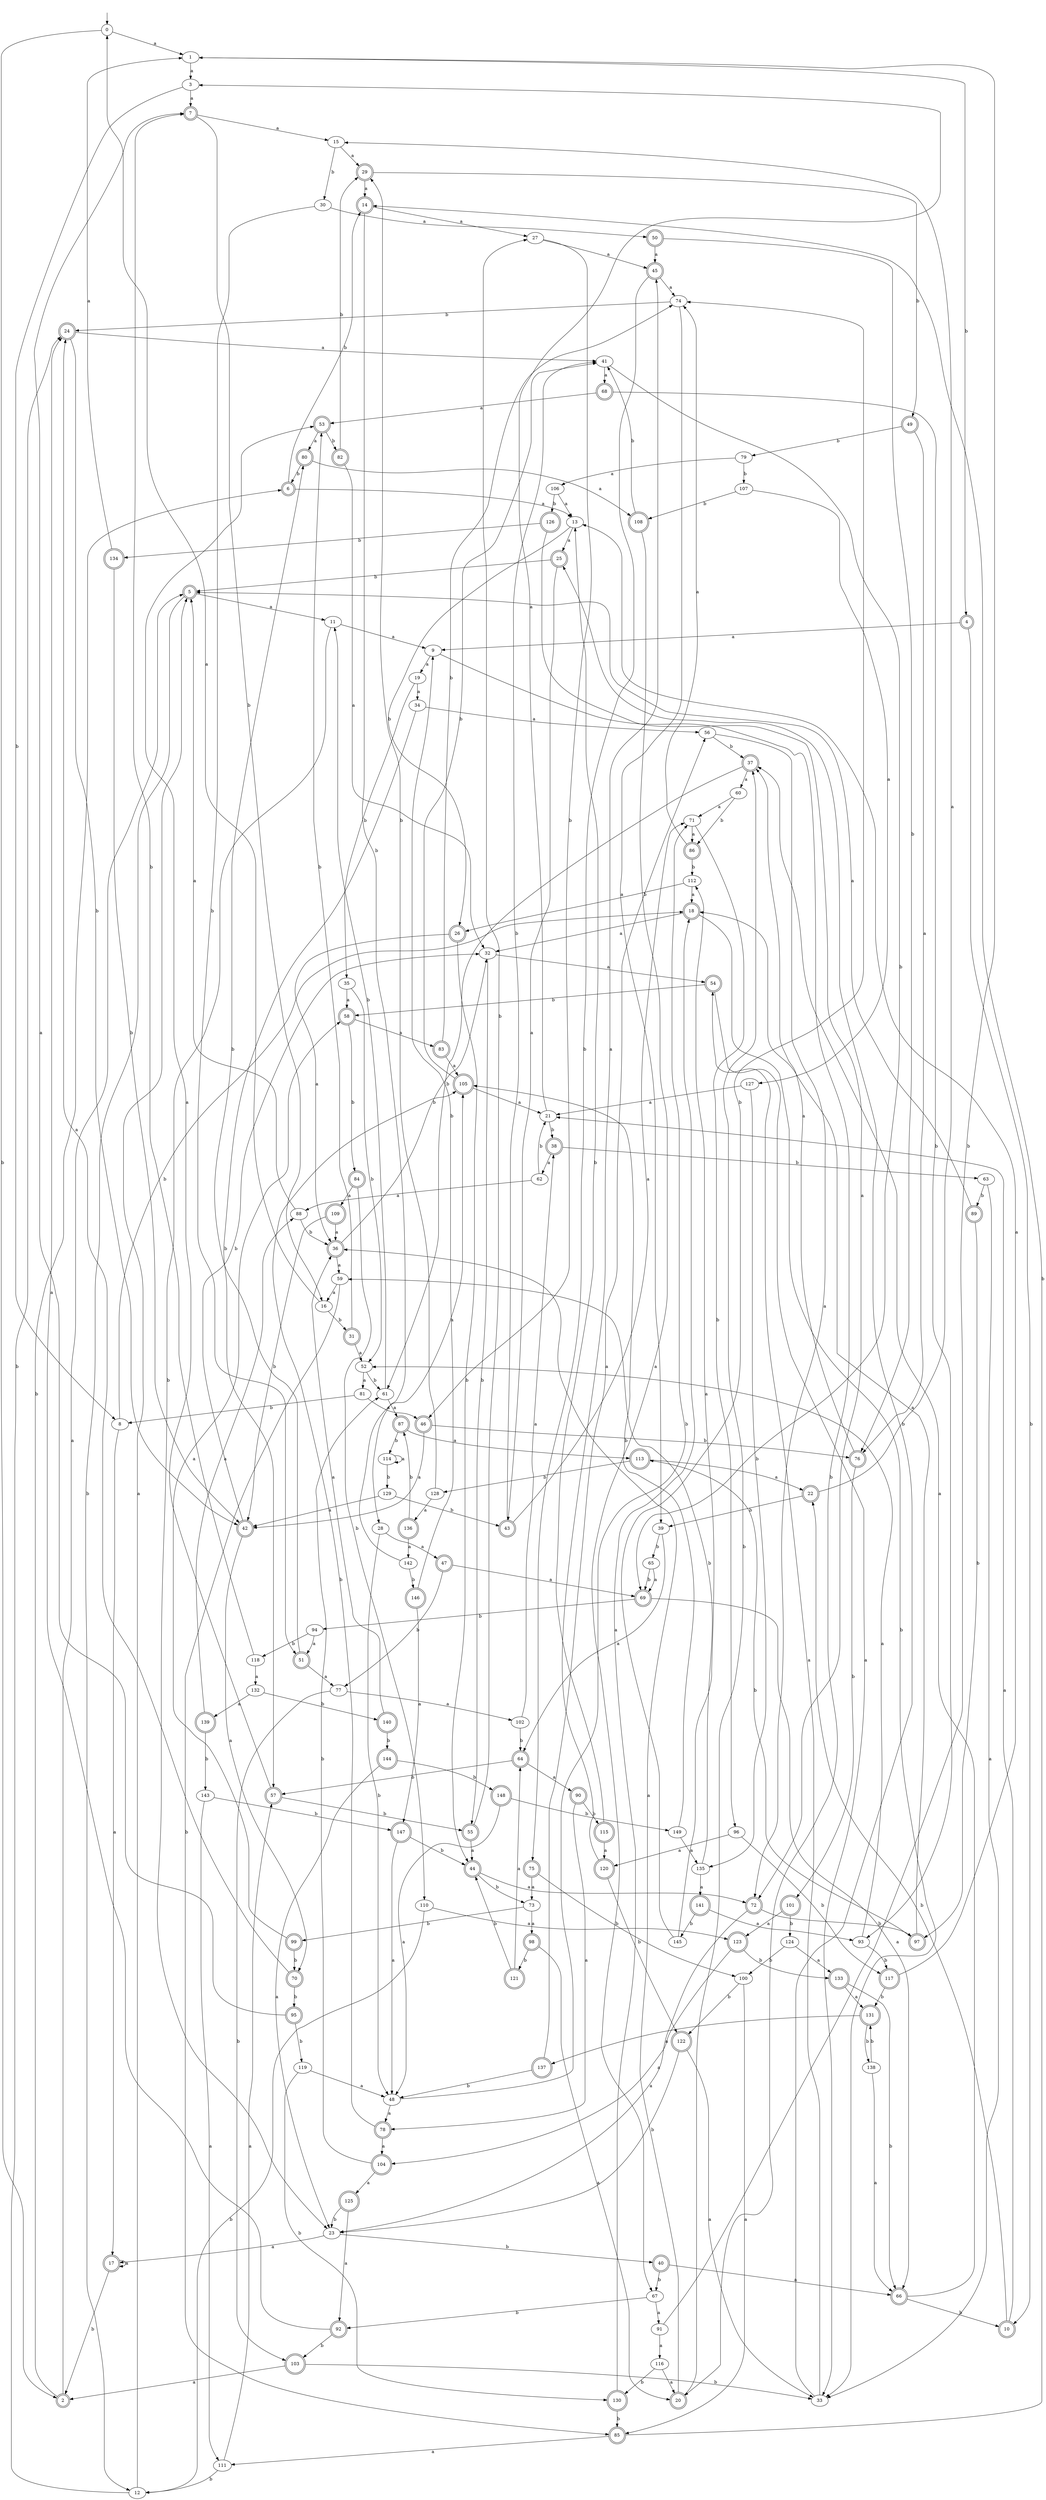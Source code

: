 digraph RandomDFA {
  __start0 [label="", shape=none];
  __start0 -> 0 [label=""];
  0 [shape=circle]
  0 -> 1 [label="a"]
  0 -> 2 [label="b"]
  1
  1 -> 3 [label="a"]
  1 -> 4 [label="b"]
  2 [shape=doublecircle]
  2 -> 5 [label="a"]
  2 -> 6 [label="b"]
  3
  3 -> 7 [label="a"]
  3 -> 8 [label="b"]
  4 [shape=doublecircle]
  4 -> 9 [label="a"]
  4 -> 10 [label="b"]
  5 [shape=doublecircle]
  5 -> 11 [label="a"]
  5 -> 12 [label="b"]
  6 [shape=doublecircle]
  6 -> 13 [label="a"]
  6 -> 14 [label="b"]
  7 [shape=doublecircle]
  7 -> 15 [label="a"]
  7 -> 16 [label="b"]
  8
  8 -> 17 [label="a"]
  8 -> 18 [label="b"]
  9
  9 -> 19 [label="a"]
  9 -> 20 [label="b"]
  10 [shape=doublecircle]
  10 -> 21 [label="a"]
  10 -> 22 [label="b"]
  11
  11 -> 9 [label="a"]
  11 -> 23 [label="b"]
  12
  12 -> 5 [label="a"]
  12 -> 24 [label="b"]
  13
  13 -> 25 [label="a"]
  13 -> 26 [label="b"]
  14 [shape=doublecircle]
  14 -> 27 [label="a"]
  14 -> 28 [label="b"]
  15
  15 -> 29 [label="a"]
  15 -> 30 [label="b"]
  16
  16 -> 0 [label="a"]
  16 -> 31 [label="b"]
  17 [shape=doublecircle]
  17 -> 17 [label="a"]
  17 -> 2 [label="b"]
  18 [shape=doublecircle]
  18 -> 32 [label="a"]
  18 -> 33 [label="b"]
  19
  19 -> 34 [label="a"]
  19 -> 35 [label="b"]
  20 [shape=doublecircle]
  20 -> 36 [label="a"]
  20 -> 37 [label="b"]
  21
  21 -> 3 [label="a"]
  21 -> 38 [label="b"]
  22 [shape=doublecircle]
  22 -> 15 [label="a"]
  22 -> 39 [label="b"]
  23
  23 -> 17 [label="a"]
  23 -> 40 [label="b"]
  24 [shape=doublecircle]
  24 -> 41 [label="a"]
  24 -> 42 [label="b"]
  25 [shape=doublecircle]
  25 -> 43 [label="a"]
  25 -> 5 [label="b"]
  26 [shape=doublecircle]
  26 -> 36 [label="a"]
  26 -> 44 [label="b"]
  27
  27 -> 45 [label="a"]
  27 -> 46 [label="b"]
  28
  28 -> 47 [label="a"]
  28 -> 48 [label="b"]
  29 [shape=doublecircle]
  29 -> 14 [label="a"]
  29 -> 49 [label="b"]
  30
  30 -> 50 [label="a"]
  30 -> 51 [label="b"]
  31 [shape=doublecircle]
  31 -> 52 [label="a"]
  31 -> 53 [label="b"]
  32
  32 -> 54 [label="a"]
  32 -> 55 [label="b"]
  33
  33 -> 54 [label="a"]
  33 -> 25 [label="b"]
  34
  34 -> 56 [label="a"]
  34 -> 57 [label="b"]
  35
  35 -> 58 [label="a"]
  35 -> 52 [label="b"]
  36 [shape=doublecircle]
  36 -> 59 [label="a"]
  36 -> 32 [label="b"]
  37 [shape=doublecircle]
  37 -> 60 [label="a"]
  37 -> 61 [label="b"]
  38 [shape=doublecircle]
  38 -> 62 [label="a"]
  38 -> 63 [label="b"]
  39
  39 -> 64 [label="a"]
  39 -> 65 [label="b"]
  40 [shape=doublecircle]
  40 -> 66 [label="a"]
  40 -> 67 [label="b"]
  41
  41 -> 68 [label="a"]
  41 -> 69 [label="b"]
  42 [shape=doublecircle]
  42 -> 70 [label="a"]
  42 -> 32 [label="b"]
  43 [shape=doublecircle]
  43 -> 71 [label="a"]
  43 -> 41 [label="b"]
  44 [shape=doublecircle]
  44 -> 72 [label="a"]
  44 -> 73 [label="b"]
  45 [shape=doublecircle]
  45 -> 74 [label="a"]
  45 -> 75 [label="b"]
  46 [shape=doublecircle]
  46 -> 42 [label="a"]
  46 -> 76 [label="b"]
  47 [shape=doublecircle]
  47 -> 69 [label="a"]
  47 -> 77 [label="b"]
  48
  48 -> 78 [label="a"]
  48 -> 71 [label="b"]
  49 [shape=doublecircle]
  49 -> 76 [label="a"]
  49 -> 79 [label="b"]
  50 [shape=doublecircle]
  50 -> 45 [label="a"]
  50 -> 76 [label="b"]
  51 [shape=doublecircle]
  51 -> 77 [label="a"]
  51 -> 80 [label="b"]
  52
  52 -> 81 [label="a"]
  52 -> 61 [label="b"]
  53 [shape=doublecircle]
  53 -> 80 [label="a"]
  53 -> 82 [label="b"]
  54 [shape=doublecircle]
  54 -> 33 [label="a"]
  54 -> 58 [label="b"]
  55 [shape=doublecircle]
  55 -> 44 [label="a"]
  55 -> 27 [label="b"]
  56
  56 -> 72 [label="a"]
  56 -> 37 [label="b"]
  57 [shape=doublecircle]
  57 -> 53 [label="a"]
  57 -> 55 [label="b"]
  58 [shape=doublecircle]
  58 -> 83 [label="a"]
  58 -> 84 [label="b"]
  59
  59 -> 16 [label="a"]
  59 -> 85 [label="b"]
  60
  60 -> 71 [label="a"]
  60 -> 86 [label="b"]
  61
  61 -> 87 [label="a"]
  61 -> 11 [label="b"]
  62
  62 -> 88 [label="a"]
  62 -> 21 [label="b"]
  63
  63 -> 33 [label="a"]
  63 -> 89 [label="b"]
  64 [shape=doublecircle]
  64 -> 90 [label="a"]
  64 -> 57 [label="b"]
  65
  65 -> 69 [label="a"]
  65 -> 69 [label="b"]
  66 [shape=doublecircle]
  66 -> 37 [label="a"]
  66 -> 10 [label="b"]
  67
  67 -> 91 [label="a"]
  67 -> 92 [label="b"]
  68 [shape=doublecircle]
  68 -> 53 [label="a"]
  68 -> 93 [label="b"]
  69 [shape=doublecircle]
  69 -> 66 [label="a"]
  69 -> 94 [label="b"]
  70 [shape=doublecircle]
  70 -> 24 [label="a"]
  70 -> 95 [label="b"]
  71
  71 -> 86 [label="a"]
  71 -> 96 [label="b"]
  72 [shape=doublecircle]
  72 -> 23 [label="a"]
  72 -> 97 [label="b"]
  73
  73 -> 98 [label="a"]
  73 -> 99 [label="b"]
  74
  74 -> 39 [label="a"]
  74 -> 24 [label="b"]
  75 [shape=doublecircle]
  75 -> 73 [label="a"]
  75 -> 100 [label="b"]
  76 [shape=doublecircle]
  76 -> 37 [label="a"]
  76 -> 101 [label="b"]
  77
  77 -> 102 [label="a"]
  77 -> 103 [label="b"]
  78 [shape=doublecircle]
  78 -> 104 [label="a"]
  78 -> 105 [label="b"]
  79
  79 -> 106 [label="a"]
  79 -> 107 [label="b"]
  80 [shape=doublecircle]
  80 -> 108 [label="a"]
  80 -> 6 [label="b"]
  81
  81 -> 46 [label="a"]
  81 -> 8 [label="b"]
  82 [shape=doublecircle]
  82 -> 32 [label="a"]
  82 -> 29 [label="b"]
  83 [shape=doublecircle]
  83 -> 105 [label="a"]
  83 -> 74 [label="b"]
  84 [shape=doublecircle]
  84 -> 109 [label="a"]
  84 -> 110 [label="b"]
  85 [shape=doublecircle]
  85 -> 111 [label="a"]
  85 -> 14 [label="b"]
  86 [shape=doublecircle]
  86 -> 74 [label="a"]
  86 -> 112 [label="b"]
  87 [shape=doublecircle]
  87 -> 113 [label="a"]
  87 -> 114 [label="b"]
  88
  88 -> 5 [label="a"]
  88 -> 36 [label="b"]
  89 [shape=doublecircle]
  89 -> 5 [label="a"]
  89 -> 97 [label="b"]
  90 [shape=doublecircle]
  90 -> 78 [label="a"]
  90 -> 115 [label="b"]
  91
  91 -> 116 [label="a"]
  91 -> 1 [label="b"]
  92 [shape=doublecircle]
  92 -> 24 [label="a"]
  92 -> 103 [label="b"]
  93
  93 -> 52 [label="a"]
  93 -> 117 [label="b"]
  94
  94 -> 51 [label="a"]
  94 -> 118 [label="b"]
  95 [shape=doublecircle]
  95 -> 7 [label="a"]
  95 -> 119 [label="b"]
  96
  96 -> 120 [label="a"]
  96 -> 117 [label="b"]
  97 [shape=doublecircle]
  97 -> 18 [label="a"]
  97 -> 113 [label="b"]
  98 [shape=doublecircle]
  98 -> 20 [label="a"]
  98 -> 121 [label="b"]
  99 [shape=doublecircle]
  99 -> 58 [label="a"]
  99 -> 70 [label="b"]
  100
  100 -> 85 [label="a"]
  100 -> 122 [label="b"]
  101 [shape=doublecircle]
  101 -> 123 [label="a"]
  101 -> 124 [label="b"]
  102
  102 -> 38 [label="a"]
  102 -> 64 [label="b"]
  103 [shape=doublecircle]
  103 -> 2 [label="a"]
  103 -> 33 [label="b"]
  104 [shape=doublecircle]
  104 -> 125 [label="a"]
  104 -> 61 [label="b"]
  105 [shape=doublecircle]
  105 -> 21 [label="a"]
  105 -> 41 [label="b"]
  106
  106 -> 13 [label="a"]
  106 -> 126 [label="b"]
  107
  107 -> 127 [label="a"]
  107 -> 108 [label="b"]
  108 [shape=doublecircle]
  108 -> 67 [label="a"]
  108 -> 41 [label="b"]
  109 [shape=doublecircle]
  109 -> 36 [label="a"]
  109 -> 42 [label="b"]
  110
  110 -> 123 [label="a"]
  110 -> 12 [label="b"]
  111
  111 -> 57 [label="a"]
  111 -> 12 [label="b"]
  112
  112 -> 18 [label="a"]
  112 -> 26 [label="b"]
  113 [shape=doublecircle]
  113 -> 22 [label="a"]
  113 -> 128 [label="b"]
  114
  114 -> 114 [label="a"]
  114 -> 129 [label="b"]
  115 [shape=doublecircle]
  115 -> 120 [label="a"]
  115 -> 13 [label="b"]
  116
  116 -> 20 [label="a"]
  116 -> 130 [label="b"]
  117 [shape=doublecircle]
  117 -> 13 [label="a"]
  117 -> 131 [label="b"]
  118
  118 -> 132 [label="a"]
  118 -> 7 [label="b"]
  119
  119 -> 48 [label="a"]
  119 -> 130 [label="b"]
  120 [shape=doublecircle]
  120 -> 45 [label="a"]
  120 -> 122 [label="b"]
  121 [shape=doublecircle]
  121 -> 64 [label="a"]
  121 -> 44 [label="b"]
  122 [shape=doublecircle]
  122 -> 33 [label="a"]
  122 -> 23 [label="b"]
  123 [shape=doublecircle]
  123 -> 104 [label="a"]
  123 -> 133 [label="b"]
  124
  124 -> 133 [label="a"]
  124 -> 100 [label="b"]
  125 [shape=doublecircle]
  125 -> 92 [label="a"]
  125 -> 23 [label="b"]
  126 [shape=doublecircle]
  126 -> 72 [label="a"]
  126 -> 134 [label="b"]
  127
  127 -> 21 [label="a"]
  127 -> 135 [label="b"]
  128
  128 -> 136 [label="a"]
  128 -> 29 [label="b"]
  129
  129 -> 42 [label="a"]
  129 -> 43 [label="b"]
  130 [shape=doublecircle]
  130 -> 18 [label="a"]
  130 -> 85 [label="b"]
  131 [shape=doublecircle]
  131 -> 137 [label="a"]
  131 -> 138 [label="b"]
  132
  132 -> 139 [label="a"]
  132 -> 140 [label="b"]
  133 [shape=doublecircle]
  133 -> 131 [label="a"]
  133 -> 66 [label="b"]
  134 [shape=doublecircle]
  134 -> 1 [label="a"]
  134 -> 42 [label="b"]
  135
  135 -> 141 [label="a"]
  135 -> 59 [label="b"]
  136 [shape=doublecircle]
  136 -> 142 [label="a"]
  136 -> 87 [label="b"]
  137 [shape=doublecircle]
  137 -> 56 [label="a"]
  137 -> 48 [label="b"]
  138
  138 -> 66 [label="a"]
  138 -> 131 [label="b"]
  139 [shape=doublecircle]
  139 -> 88 [label="a"]
  139 -> 143 [label="b"]
  140 [shape=doublecircle]
  140 -> 36 [label="a"]
  140 -> 144 [label="b"]
  141 [shape=doublecircle]
  141 -> 93 [label="a"]
  141 -> 145 [label="b"]
  142
  142 -> 105 [label="a"]
  142 -> 146 [label="b"]
  143
  143 -> 111 [label="a"]
  143 -> 147 [label="b"]
  144 [shape=doublecircle]
  144 -> 23 [label="a"]
  144 -> 148 [label="b"]
  145
  145 -> 112 [label="a"]
  145 -> 74 [label="b"]
  146 [shape=doublecircle]
  146 -> 147 [label="a"]
  146 -> 9 [label="b"]
  147 [shape=doublecircle]
  147 -> 48 [label="a"]
  147 -> 44 [label="b"]
  148 [shape=doublecircle]
  148 -> 48 [label="a"]
  148 -> 149 [label="b"]
  149
  149 -> 135 [label="a"]
  149 -> 105 [label="b"]
}
